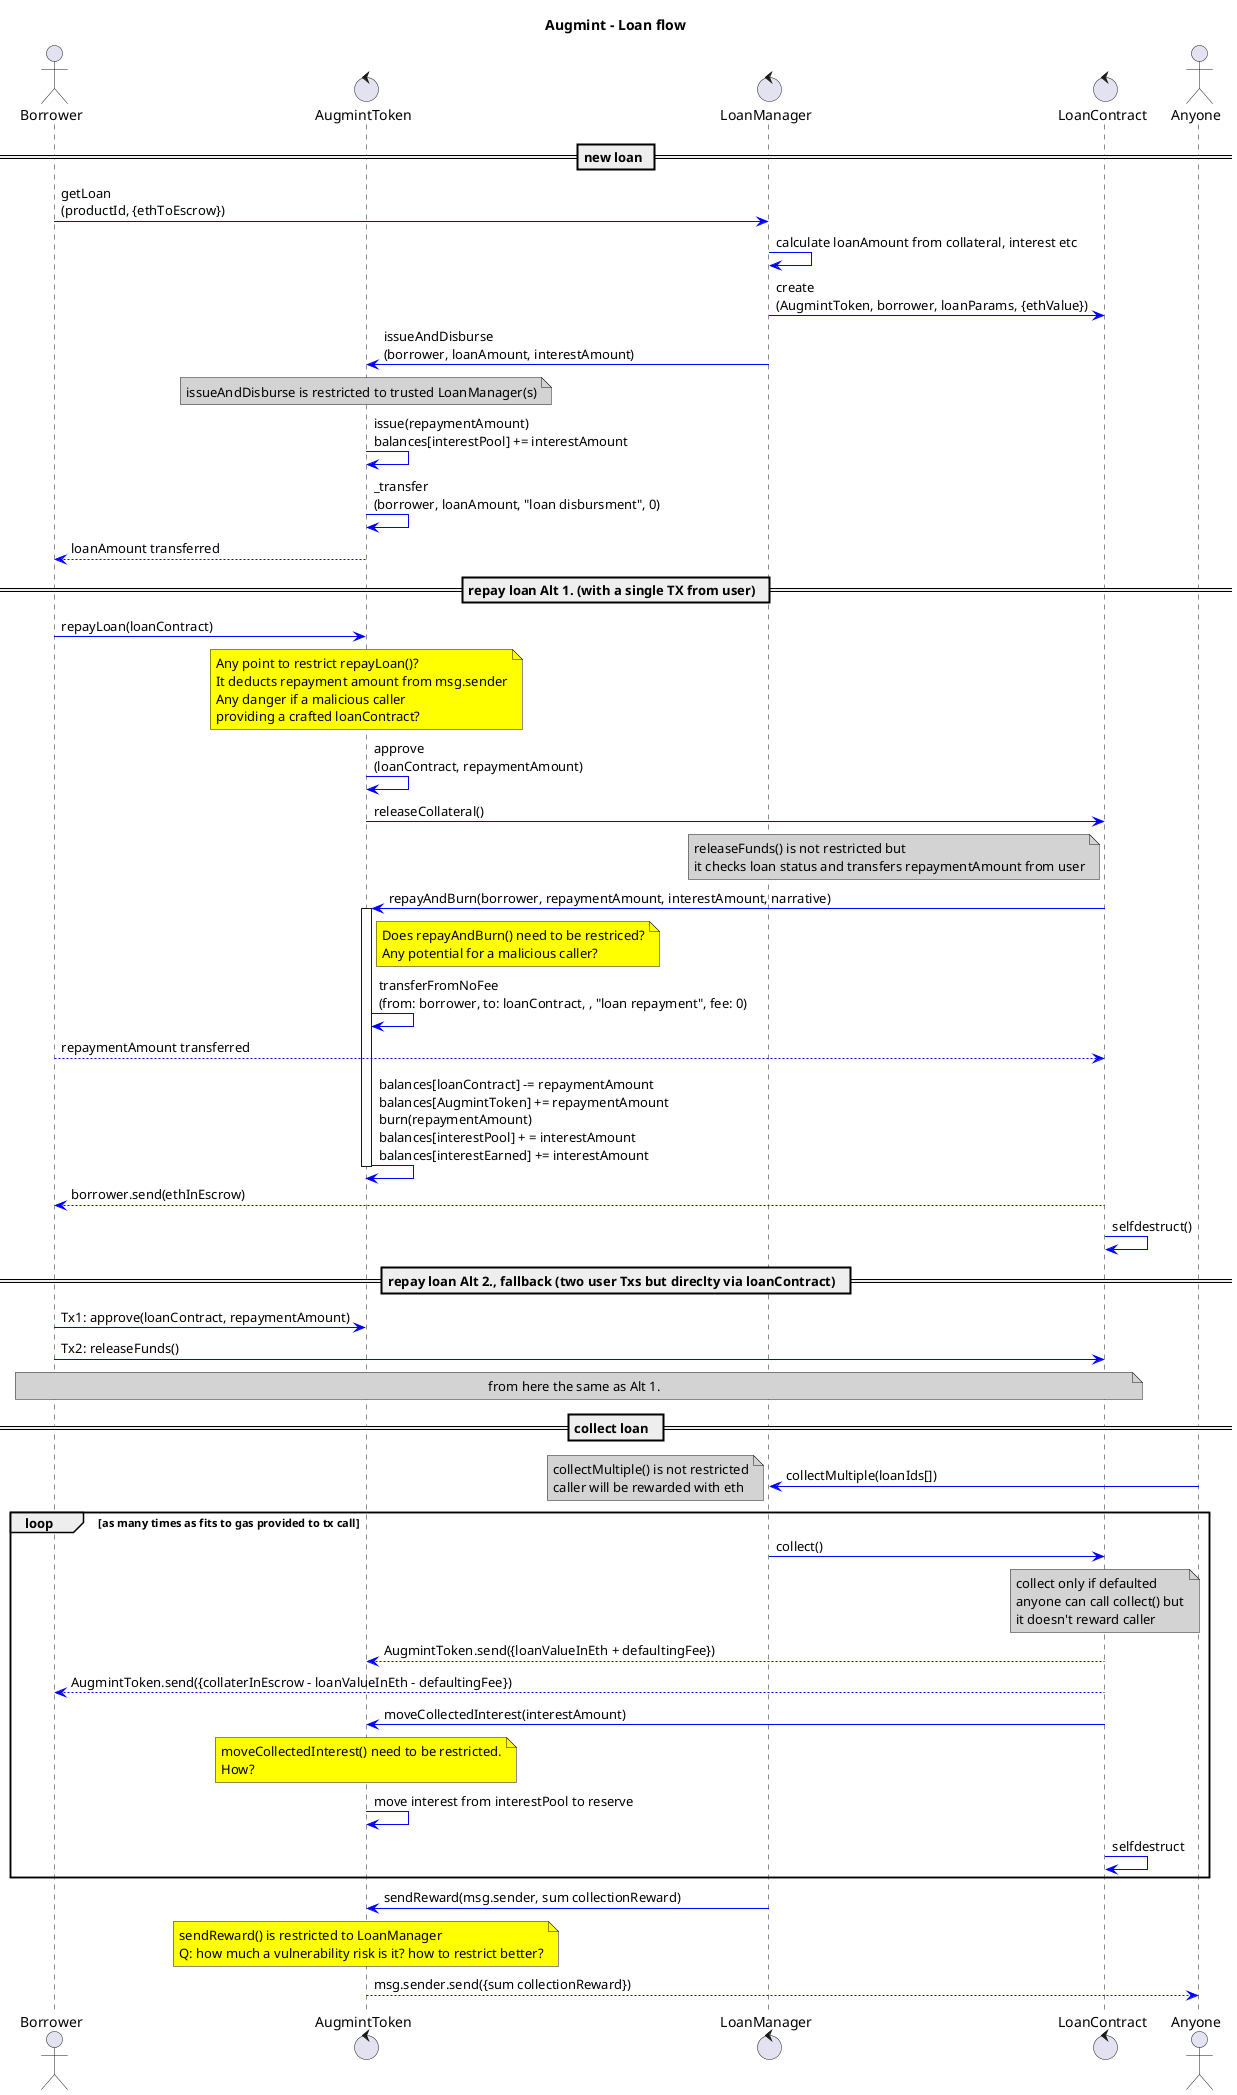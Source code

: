 @startuml
title **Augmint** - Loan flow
skinparam ArrowColor #blue
skinparam noteBackgroundColor #lightgrey
actor Borrower
control AugmintToken
control LoanManager
control LoanContract
actor Anyone
== new loan ==
Borrower -> LoanManager : getLoan\n(productId, {ethToEscrow})
LoanManager -> LoanManager : calculate loanAmount from collateral, interest etc
LoanManager -> LoanContract : create\n(AugmintToken, borrower, loanParams, {ethValue})
LoanManager -> AugmintToken : issueAndDisburse\n(borrower, loanAmount, interestAmount)
note over AugmintToken
issueAndDisburse is restricted to trusted LoanManager(s)
end note
AugmintToken -> AugmintToken : issue(repaymentAmount)\nbalances[interestPool] += interestAmount
AugmintToken -> AugmintToken : _transfer\n(borrower, loanAmount, "loan disbursment", 0)
AugmintToken --> Borrower : loanAmount transferred

== repay loan Alt 1. (with a single TX from user)  ==
Borrower -> AugmintToken : repayLoan(loanContract)
note over AugmintToken #yellow
    Any point to restrict repayLoan()?
    It deducts repayment amount from msg.sender
    Any danger if a malicious caller
    providing a crafted loanContract?
end note
AugmintToken -> AugmintToken : approve\n(loanContract, repaymentAmount)

AugmintToken -> LoanContract : releaseCollateral()
note left LoanContract
    releaseFunds() is not restricted but
    it checks loan status and transfers repaymentAmount from user
end note
LoanContract -> AugmintToken : repayAndBurn(borrower, repaymentAmount, interestAmount, narrative)
note right AugmintToken #yellow
    Does repayAndBurn() need to be restriced?
    Any potential for a malicious caller?
end note
activate AugmintToken
AugmintToken -> AugmintToken : transferFromNoFee\n(from: borrower, to: loanContract, , "loan repayment", fee: 0)
Borrower --> LoanContract : repaymentAmount transferred
AugmintToken -> AugmintToken : balances[loanContract] -= repaymentAmount\nbalances[AugmintToken] += repaymentAmount\nburn(repaymentAmount)\nbalances[interestPool] + = interestAmount\nbalances[interestEarned] += interestAmount
deactivate AugmintToken
LoanContract --> Borrower : borrower.send(ethInEscrow)
LoanContract -> LoanContract : selfdestruct()

== repay loan Alt 2., fallback (two user Txs but direclty via loanContract)  ==
Borrower -> AugmintToken : Tx1: approve(loanContract, repaymentAmount)
Borrower -> LoanContract : Tx2: releaseFunds()
note over Borrower, LoanContract
    from here the same as Alt 1.
end note
== collect loan  ==
Anyone -> LoanManager : collectMultiple(loanIds[])
note left
    collectMultiple() is not restricted
    caller will be rewarded with eth
end note
loop as many times as fits to gas provided to tx call
    LoanManager -> LoanContract : collect()
    note over LoanContract
        collect only if defaulted
        anyone can call collect() but
        it doesn't reward caller
    end note
    LoanContract --> AugmintToken : AugmintToken.send({loanValueInEth + defaultingFee})
    LoanContract --> Borrower : AugmintToken.send({collaterInEscrow - loanValueInEth - defaultingFee})
    LoanContract -> AugmintToken : moveCollectedInterest(interestAmount)
    note over AugmintToken #yellow
    moveCollectedInterest() need to be restricted.
    How?
    end note
    AugmintToken -> AugmintToken : move interest from interestPool to reserve
    LoanContract -> LoanContract : selfdestruct
end
LoanManager -> AugmintToken : sendReward(msg.sender, sum collectionReward)
note over AugmintToken #yellow
    sendReward() is restricted to LoanManager
    Q: how much a vulnerability risk is it? how to restrict better?
end note
AugmintToken --> Anyone : msg.sender.send({sum collectionReward})
@enduml
